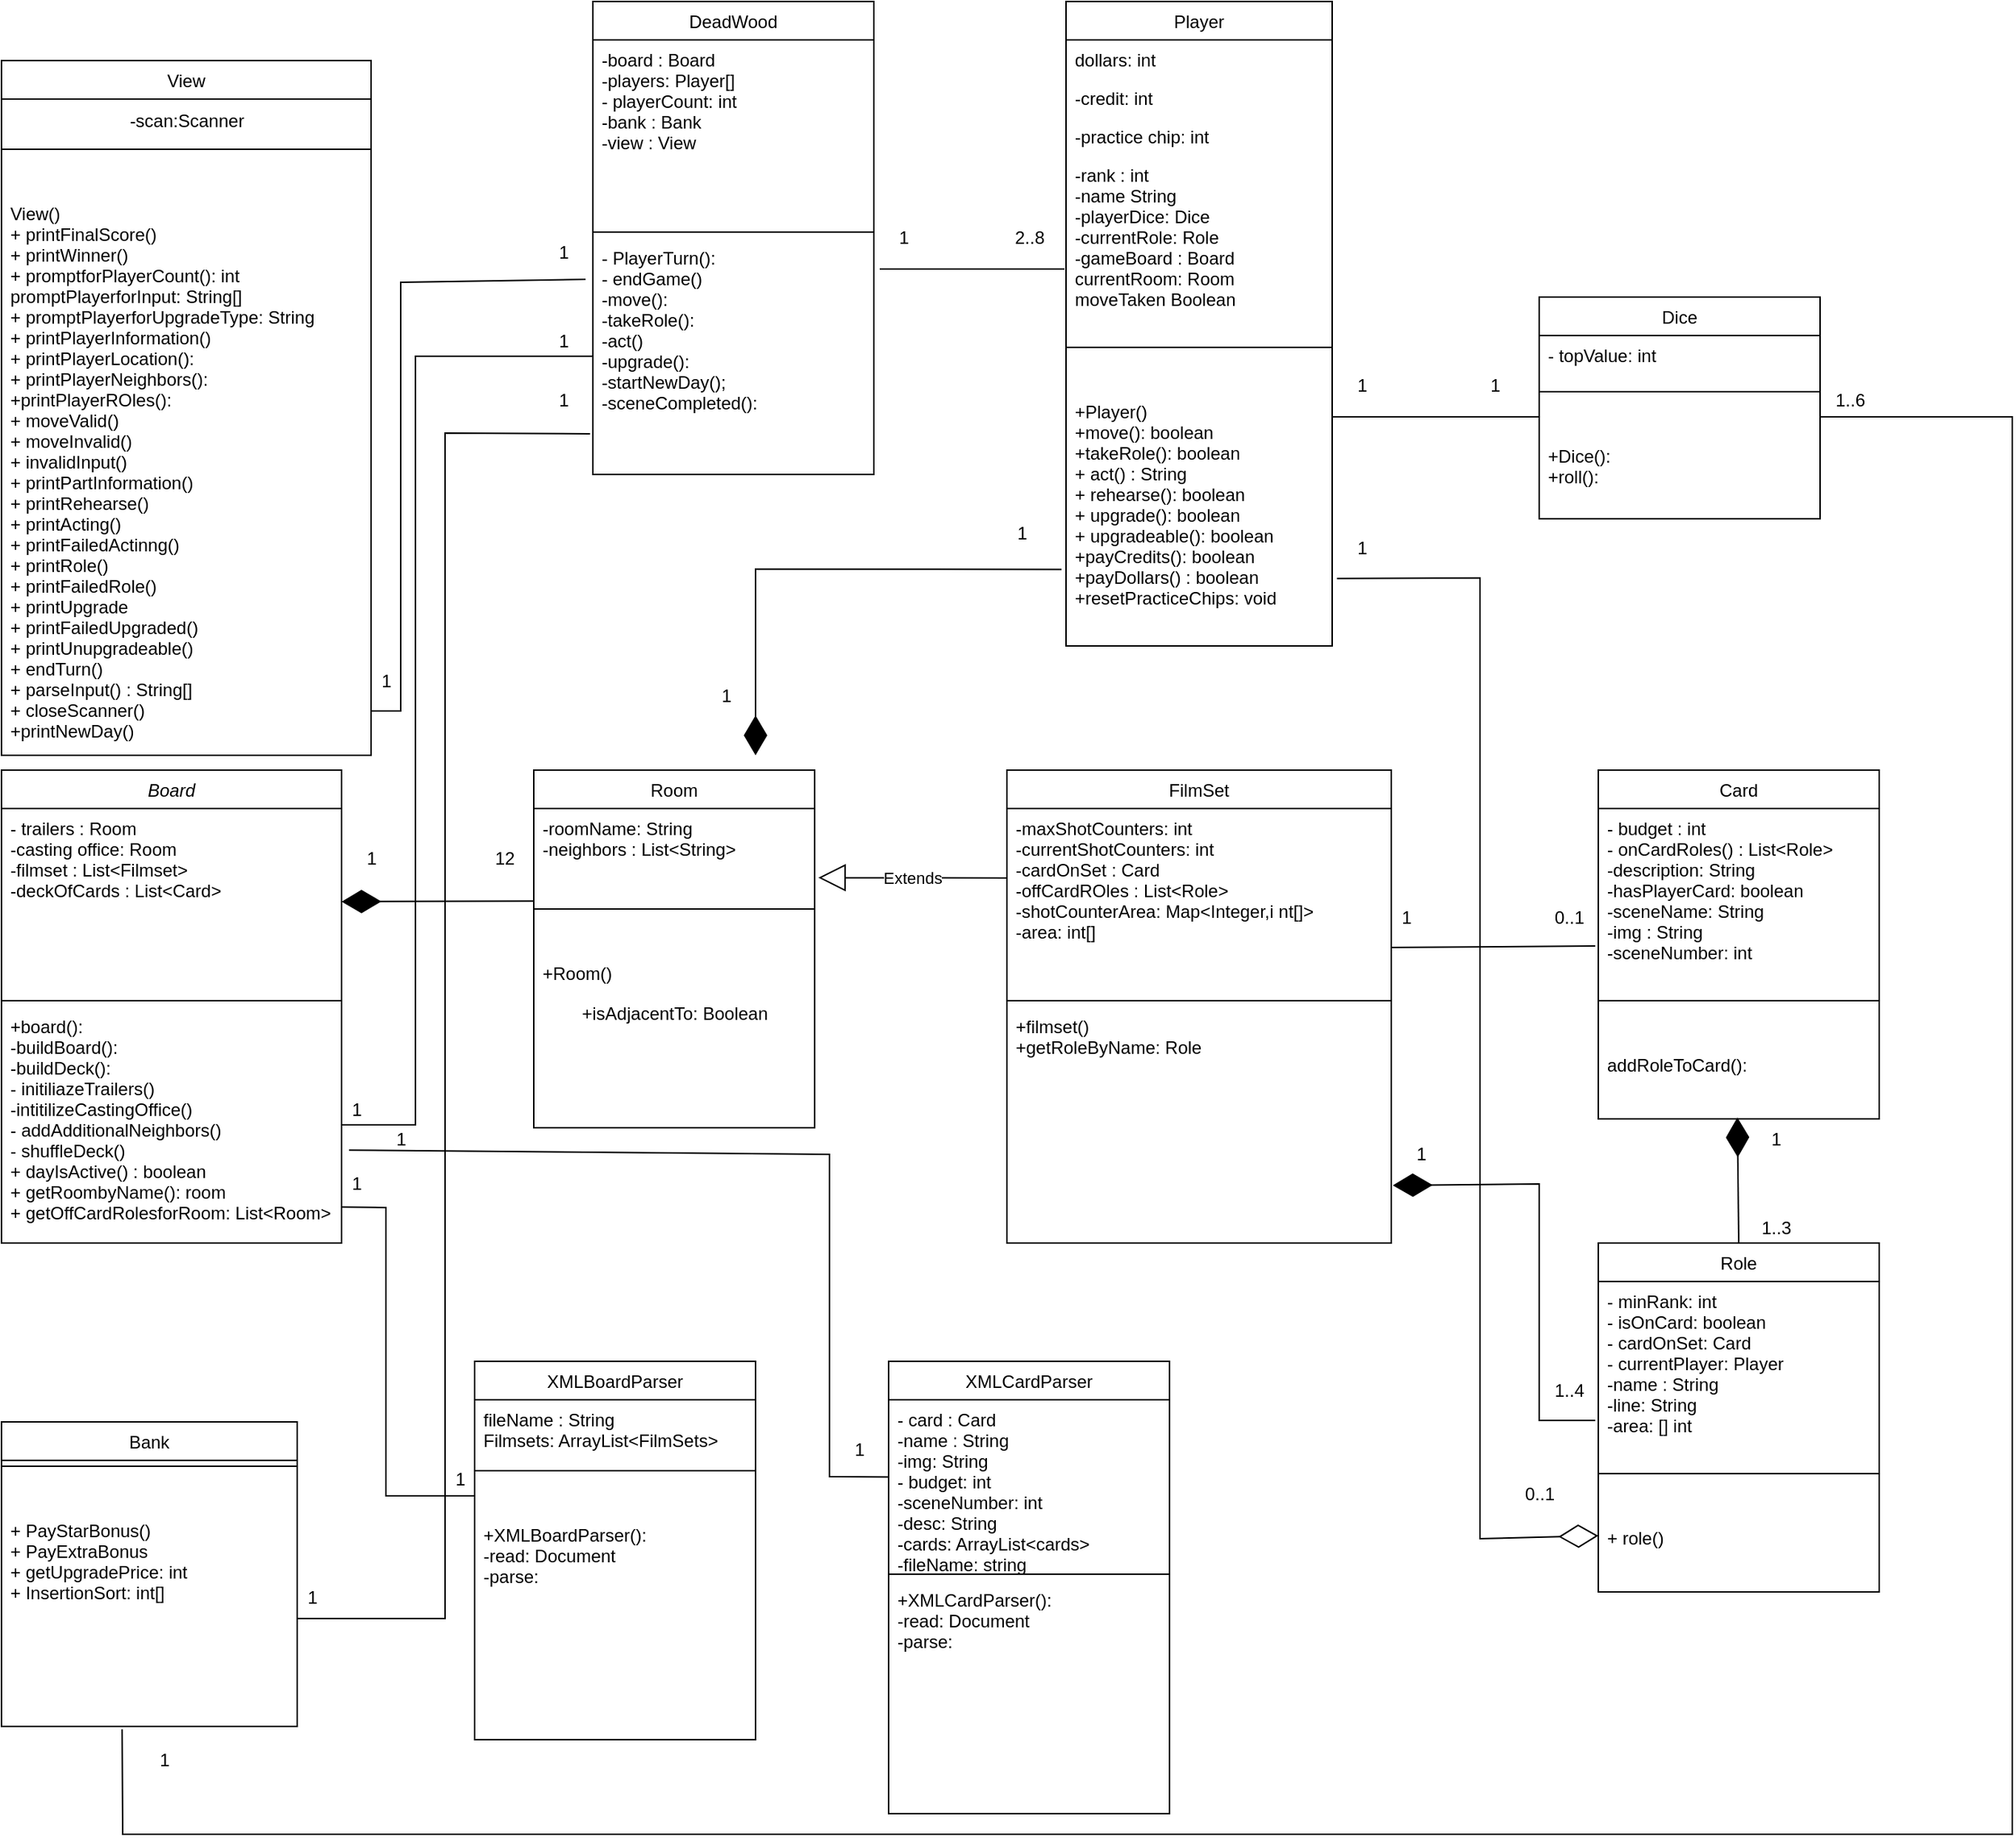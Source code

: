 <mxfile version="20.5.3" type="device"><diagram id="C5RBs43oDa-KdzZeNtuy" name="Page-1"><mxGraphModel dx="2844" dy="2677" grid="1" gridSize="10" guides="1" tooltips="1" connect="1" arrows="1" fold="1" page="1" pageScale="1" pageWidth="827" pageHeight="1169" math="0" shadow="0"><root><mxCell id="WIyWlLk6GJQsqaUBKTNV-0"/><mxCell id="WIyWlLk6GJQsqaUBKTNV-1" parent="WIyWlLk6GJQsqaUBKTNV-0"/><mxCell id="zkfFHV4jXpPFQw0GAbJ--0" value="Player" style="swimlane;fontStyle=0;align=center;verticalAlign=top;childLayout=stackLayout;horizontal=1;startSize=26;horizontalStack=0;resizeParent=1;resizeLast=0;collapsible=1;marginBottom=0;rounded=0;shadow=0;strokeWidth=1;" parent="WIyWlLk6GJQsqaUBKTNV-1" vertex="1"><mxGeometry x="800" y="-480" width="180" height="436" as="geometry"><mxRectangle x="230" y="140" width="160" height="26" as="alternateBounds"/></mxGeometry></mxCell><mxCell id="zkfFHV4jXpPFQw0GAbJ--1" value="dollars: int" style="text;align=left;verticalAlign=top;spacingLeft=4;spacingRight=4;overflow=hidden;rotatable=0;points=[[0,0.5],[1,0.5]];portConstraint=eastwest;" parent="zkfFHV4jXpPFQw0GAbJ--0" vertex="1"><mxGeometry y="26" width="180" height="26" as="geometry"/></mxCell><mxCell id="zkfFHV4jXpPFQw0GAbJ--2" value="-credit: int" style="text;align=left;verticalAlign=top;spacingLeft=4;spacingRight=4;overflow=hidden;rotatable=0;points=[[0,0.5],[1,0.5]];portConstraint=eastwest;rounded=0;shadow=0;html=0;" parent="zkfFHV4jXpPFQw0GAbJ--0" vertex="1"><mxGeometry y="52" width="180" height="26" as="geometry"/></mxCell><mxCell id="zkfFHV4jXpPFQw0GAbJ--3" value="-practice chip: int" style="text;align=left;verticalAlign=top;spacingLeft=4;spacingRight=4;overflow=hidden;rotatable=0;points=[[0,0.5],[1,0.5]];portConstraint=eastwest;rounded=0;shadow=0;html=0;" parent="zkfFHV4jXpPFQw0GAbJ--0" vertex="1"><mxGeometry y="78" width="180" height="26" as="geometry"/></mxCell><mxCell id="nRvAgGf1-LVT46JI8ffk-0" value="-rank : int&#10;-name String&#10;-playerDice: Dice&#10;-currentRole: Role&#10;-gameBoard : Board&#10;currentRoom: Room&#10;moveTaken Boolean" style="text;align=left;verticalAlign=top;spacingLeft=4;spacingRight=4;overflow=hidden;rotatable=0;points=[[0,0.5],[1,0.5]];portConstraint=eastwest;" parent="zkfFHV4jXpPFQw0GAbJ--0" vertex="1"><mxGeometry y="104" width="180" height="126" as="geometry"/></mxCell><mxCell id="zkfFHV4jXpPFQw0GAbJ--4" value="" style="line;html=1;strokeWidth=1;align=left;verticalAlign=middle;spacingTop=-1;spacingLeft=3;spacingRight=3;rotatable=0;labelPosition=right;points=[];portConstraint=eastwest;" parent="zkfFHV4jXpPFQw0GAbJ--0" vertex="1"><mxGeometry y="230" width="180" height="8" as="geometry"/></mxCell><mxCell id="nRvAgGf1-LVT46JI8ffk-1" style="text;align=left;verticalAlign=top;spacingLeft=4;spacingRight=4;overflow=hidden;rotatable=0;points=[[0,0.5],[1,0.5]];portConstraint=eastwest;" parent="zkfFHV4jXpPFQw0GAbJ--0" vertex="1"><mxGeometry y="238" width="180" height="26" as="geometry"/></mxCell><mxCell id="zkfFHV4jXpPFQw0GAbJ--5" value="+Player()&#10;+move(): boolean&#10;+takeRole(): boolean&#10;+ act() : String&#10;+ rehearse(): boolean&#10;+ upgrade(): boolean&#10;+ upgradeable(): boolean&#10;+payCredits(): boolean&#10;+payDollars() : boolean&#10;+resetPracticeChips: void" style="text;align=left;verticalAlign=top;spacingLeft=4;spacingRight=4;overflow=hidden;rotatable=0;points=[[0,0.5],[1,0.5]];portConstraint=eastwest;" parent="zkfFHV4jXpPFQw0GAbJ--0" vertex="1"><mxGeometry y="264" width="180" height="146" as="geometry"/></mxCell><mxCell id="nRvAgGf1-LVT46JI8ffk-3" style="text;align=left;verticalAlign=top;spacingLeft=4;spacingRight=4;overflow=hidden;rotatable=0;points=[[0,0.5],[1,0.5]];portConstraint=eastwest;" parent="zkfFHV4jXpPFQw0GAbJ--0" vertex="1"><mxGeometry y="410" width="180" height="26" as="geometry"/></mxCell><mxCell id="nRvAgGf1-LVT46JI8ffk-5" value="Role" style="swimlane;fontStyle=0;align=center;verticalAlign=top;childLayout=stackLayout;horizontal=1;startSize=26;horizontalStack=0;resizeParent=1;resizeLast=0;collapsible=1;marginBottom=0;rounded=0;shadow=0;strokeWidth=1;" parent="WIyWlLk6GJQsqaUBKTNV-1" vertex="1"><mxGeometry x="1160" y="360" width="190" height="236" as="geometry"><mxRectangle x="230" y="140" width="160" height="26" as="alternateBounds"/></mxGeometry></mxCell><mxCell id="nRvAgGf1-LVT46JI8ffk-9" value="- minRank: int&#10;- isOnCard: boolean&#10;- cardOnSet: Card&#10;- currentPlayer: Player&#10;-name : String&#10;-line: String&#10;-area: [] int" style="text;align=left;verticalAlign=top;spacingLeft=4;spacingRight=4;overflow=hidden;rotatable=0;points=[[0,0.5],[1,0.5]];portConstraint=eastwest;" parent="nRvAgGf1-LVT46JI8ffk-5" vertex="1"><mxGeometry y="26" width="190" height="126" as="geometry"/></mxCell><mxCell id="nRvAgGf1-LVT46JI8ffk-10" value="" style="line;html=1;strokeWidth=1;align=left;verticalAlign=middle;spacingTop=-1;spacingLeft=3;spacingRight=3;rotatable=0;labelPosition=right;points=[];portConstraint=eastwest;" parent="nRvAgGf1-LVT46JI8ffk-5" vertex="1"><mxGeometry y="152" width="190" height="8" as="geometry"/></mxCell><mxCell id="nRvAgGf1-LVT46JI8ffk-11" style="text;align=left;verticalAlign=top;spacingLeft=4;spacingRight=4;overflow=hidden;rotatable=0;points=[[0,0.5],[1,0.5]];portConstraint=eastwest;" parent="nRvAgGf1-LVT46JI8ffk-5" vertex="1"><mxGeometry y="160" width="190" height="26" as="geometry"/></mxCell><mxCell id="nRvAgGf1-LVT46JI8ffk-12" value="+ role()&#10;" style="text;align=left;verticalAlign=top;spacingLeft=4;spacingRight=4;overflow=hidden;rotatable=0;points=[[0,0.5],[1,0.5]];portConstraint=eastwest;" parent="nRvAgGf1-LVT46JI8ffk-5" vertex="1"><mxGeometry y="186" width="190" height="24" as="geometry"/></mxCell><mxCell id="nRvAgGf1-LVT46JI8ffk-13" style="text;align=left;verticalAlign=top;spacingLeft=4;spacingRight=4;overflow=hidden;rotatable=0;points=[[0,0.5],[1,0.5]];portConstraint=eastwest;" parent="nRvAgGf1-LVT46JI8ffk-5" vertex="1"><mxGeometry y="210" width="190" height="26" as="geometry"/></mxCell><mxCell id="nRvAgGf1-LVT46JI8ffk-15" value="Bank" style="swimlane;fontStyle=0;align=center;verticalAlign=top;childLayout=stackLayout;horizontal=1;startSize=26;horizontalStack=0;resizeParent=1;resizeLast=0;collapsible=1;marginBottom=0;rounded=0;shadow=0;strokeWidth=1;" parent="WIyWlLk6GJQsqaUBKTNV-1" vertex="1"><mxGeometry x="80" y="481" width="200" height="206" as="geometry"><mxRectangle x="230" y="140" width="160" height="26" as="alternateBounds"/></mxGeometry></mxCell><mxCell id="nRvAgGf1-LVT46JI8ffk-20" value="" style="line;html=1;strokeWidth=1;align=left;verticalAlign=middle;spacingTop=-1;spacingLeft=3;spacingRight=3;rotatable=0;labelPosition=right;points=[];portConstraint=eastwest;" parent="nRvAgGf1-LVT46JI8ffk-15" vertex="1"><mxGeometry y="26" width="200" height="8" as="geometry"/></mxCell><mxCell id="nRvAgGf1-LVT46JI8ffk-21" style="text;align=left;verticalAlign=top;spacingLeft=4;spacingRight=4;overflow=hidden;rotatable=0;points=[[0,0.5],[1,0.5]];portConstraint=eastwest;" parent="nRvAgGf1-LVT46JI8ffk-15" vertex="1"><mxGeometry y="34" width="200" height="26" as="geometry"/></mxCell><mxCell id="nRvAgGf1-LVT46JI8ffk-22" value="+ PayStarBonus()&#10;+ PayExtraBonus&#10;+ getUpgradePrice: int&#10;+ InsertionSort: int[]" style="text;align=left;verticalAlign=top;spacingLeft=4;spacingRight=4;overflow=hidden;rotatable=0;points=[[0,0.5],[1,0.5]];portConstraint=eastwest;" parent="nRvAgGf1-LVT46JI8ffk-15" vertex="1"><mxGeometry y="60" width="200" height="146" as="geometry"/></mxCell><mxCell id="nRvAgGf1-LVT46JI8ffk-33" value="Board" style="swimlane;fontStyle=2;align=center;verticalAlign=top;childLayout=stackLayout;horizontal=1;startSize=26;horizontalStack=0;resizeParent=1;resizeLast=0;collapsible=1;marginBottom=0;rounded=0;shadow=0;strokeWidth=1;" parent="WIyWlLk6GJQsqaUBKTNV-1" vertex="1"><mxGeometry x="80" y="40" width="230" height="320" as="geometry"><mxRectangle x="230" y="140" width="160" height="26" as="alternateBounds"/></mxGeometry></mxCell><mxCell id="nRvAgGf1-LVT46JI8ffk-34" value="- trailers : Room&#10;-casting office: Room&#10;-filmset : List&lt;Filmset&gt;&#10;-deckOfCards : List&lt;Card&gt;" style="text;align=left;verticalAlign=top;spacingLeft=4;spacingRight=4;overflow=hidden;rotatable=0;points=[[0,0.5],[1,0.5]];portConstraint=eastwest;" parent="nRvAgGf1-LVT46JI8ffk-33" vertex="1"><mxGeometry y="26" width="230" height="126" as="geometry"/></mxCell><mxCell id="nRvAgGf1-LVT46JI8ffk-35" value="" style="line;html=1;strokeWidth=1;align=left;verticalAlign=middle;spacingTop=-1;spacingLeft=3;spacingRight=3;rotatable=0;labelPosition=right;points=[];portConstraint=eastwest;" parent="nRvAgGf1-LVT46JI8ffk-33" vertex="1"><mxGeometry y="152" width="230" height="8" as="geometry"/></mxCell><mxCell id="nRvAgGf1-LVT46JI8ffk-36" value="+board():&#10;-buildBoard():&#10;-buildDeck():&#10;- initiliazeTrailers()&#10;-intitilizeCastingOffice()&#10;- addAdditionalNeighbors()&#10;- shuffleDeck()&#10;+ dayIsActive() : boolean&#10;+ getRoombyName(): room&#10;+ getOffCardRolesforRoom: List&lt;Room&gt;" style="text;align=left;verticalAlign=top;spacingLeft=4;spacingRight=4;overflow=hidden;rotatable=0;points=[[0,0.5],[1,0.5]];portConstraint=eastwest;" parent="nRvAgGf1-LVT46JI8ffk-33" vertex="1"><mxGeometry y="160" width="230" height="160" as="geometry"/></mxCell><mxCell id="nRvAgGf1-LVT46JI8ffk-39" value="Card" style="swimlane;fontStyle=0;align=center;verticalAlign=top;childLayout=stackLayout;horizontal=1;startSize=26;horizontalStack=0;resizeParent=1;resizeLast=0;collapsible=1;marginBottom=0;rounded=0;shadow=0;strokeWidth=1;" parent="WIyWlLk6GJQsqaUBKTNV-1" vertex="1"><mxGeometry x="1160" y="40" width="190" height="236" as="geometry"><mxRectangle x="230" y="140" width="160" height="26" as="alternateBounds"/></mxGeometry></mxCell><mxCell id="nRvAgGf1-LVT46JI8ffk-40" value="- budget : int&#10;- onCardRoles() : List&lt;Role&gt;&#10;-description: String&#10;-hasPlayerCard: boolean&#10;-sceneName: String&#10;-img : String&#10;-sceneNumber: int" style="text;align=left;verticalAlign=top;spacingLeft=4;spacingRight=4;overflow=hidden;rotatable=0;points=[[0,0.5],[1,0.5]];portConstraint=eastwest;" parent="nRvAgGf1-LVT46JI8ffk-39" vertex="1"><mxGeometry y="26" width="190" height="126" as="geometry"/></mxCell><mxCell id="nRvAgGf1-LVT46JI8ffk-41" value="" style="line;html=1;strokeWidth=1;align=left;verticalAlign=middle;spacingTop=-1;spacingLeft=3;spacingRight=3;rotatable=0;labelPosition=right;points=[];portConstraint=eastwest;" parent="nRvAgGf1-LVT46JI8ffk-39" vertex="1"><mxGeometry y="152" width="190" height="8" as="geometry"/></mxCell><mxCell id="nRvAgGf1-LVT46JI8ffk-42" style="text;align=left;verticalAlign=top;spacingLeft=4;spacingRight=4;overflow=hidden;rotatable=0;points=[[0,0.5],[1,0.5]];portConstraint=eastwest;" parent="nRvAgGf1-LVT46JI8ffk-39" vertex="1"><mxGeometry y="160" width="190" height="26" as="geometry"/></mxCell><mxCell id="nRvAgGf1-LVT46JI8ffk-43" value="addRoleToCard(): " style="text;align=left;verticalAlign=top;spacingLeft=4;spacingRight=4;overflow=hidden;rotatable=0;points=[[0,0.5],[1,0.5]];portConstraint=eastwest;" parent="nRvAgGf1-LVT46JI8ffk-39" vertex="1"><mxGeometry y="186" width="190" height="24" as="geometry"/></mxCell><mxCell id="nRvAgGf1-LVT46JI8ffk-44" style="text;align=left;verticalAlign=top;spacingLeft=4;spacingRight=4;overflow=hidden;rotatable=0;points=[[0,0.5],[1,0.5]];portConstraint=eastwest;" parent="nRvAgGf1-LVT46JI8ffk-39" vertex="1"><mxGeometry y="210" width="190" height="26" as="geometry"/></mxCell><mxCell id="nRvAgGf1-LVT46JI8ffk-45" value="DeadWood" style="swimlane;fontStyle=0;align=center;verticalAlign=top;childLayout=stackLayout;horizontal=1;startSize=26;horizontalStack=0;resizeParent=1;resizeLast=0;collapsible=1;marginBottom=0;rounded=0;shadow=0;strokeWidth=1;" parent="WIyWlLk6GJQsqaUBKTNV-1" vertex="1"><mxGeometry x="480" y="-480" width="190" height="320" as="geometry"><mxRectangle x="230" y="140" width="160" height="26" as="alternateBounds"/></mxGeometry></mxCell><mxCell id="nRvAgGf1-LVT46JI8ffk-46" value="-board : Board&#10;-players: Player[]&#10;- playerCount: int&#10;-bank : Bank&#10;-view : View" style="text;align=left;verticalAlign=top;spacingLeft=4;spacingRight=4;overflow=hidden;rotatable=0;points=[[0,0.5],[1,0.5]];portConstraint=eastwest;" parent="nRvAgGf1-LVT46JI8ffk-45" vertex="1"><mxGeometry y="26" width="190" height="126" as="geometry"/></mxCell><mxCell id="nRvAgGf1-LVT46JI8ffk-47" value="" style="line;html=1;strokeWidth=1;align=left;verticalAlign=middle;spacingTop=-1;spacingLeft=3;spacingRight=3;rotatable=0;labelPosition=right;points=[];portConstraint=eastwest;" parent="nRvAgGf1-LVT46JI8ffk-45" vertex="1"><mxGeometry y="152" width="190" height="8" as="geometry"/></mxCell><mxCell id="nRvAgGf1-LVT46JI8ffk-48" value="- PlayerTurn():&#10;- endGame()&#10;-move():&#10;-takeRole():&#10;-act()&#10;-upgrade():&#10;-startNewDay();&#10;-sceneCompleted():" style="text;align=left;verticalAlign=top;spacingLeft=4;spacingRight=4;overflow=hidden;rotatable=0;points=[[0,0.5],[1,0.5]];portConstraint=eastwest;" parent="nRvAgGf1-LVT46JI8ffk-45" vertex="1"><mxGeometry y="160" width="190" height="160" as="geometry"/></mxCell><mxCell id="nRvAgGf1-LVT46JI8ffk-49" value="Dice" style="swimlane;fontStyle=0;align=center;verticalAlign=top;childLayout=stackLayout;horizontal=1;startSize=26;horizontalStack=0;resizeParent=1;resizeLast=0;collapsible=1;marginBottom=0;rounded=0;shadow=0;strokeWidth=1;" parent="WIyWlLk6GJQsqaUBKTNV-1" vertex="1"><mxGeometry x="1120" y="-280" width="190" height="150" as="geometry"><mxRectangle x="230" y="140" width="160" height="26" as="alternateBounds"/></mxGeometry></mxCell><mxCell id="nRvAgGf1-LVT46JI8ffk-50" value="- topValue: int" style="text;align=left;verticalAlign=top;spacingLeft=4;spacingRight=4;overflow=hidden;rotatable=0;points=[[0,0.5],[1,0.5]];portConstraint=eastwest;" parent="nRvAgGf1-LVT46JI8ffk-49" vertex="1"><mxGeometry y="26" width="190" height="34" as="geometry"/></mxCell><mxCell id="nRvAgGf1-LVT46JI8ffk-51" value="" style="line;html=1;strokeWidth=1;align=left;verticalAlign=middle;spacingTop=-1;spacingLeft=3;spacingRight=3;rotatable=0;labelPosition=right;points=[];portConstraint=eastwest;" parent="nRvAgGf1-LVT46JI8ffk-49" vertex="1"><mxGeometry y="60" width="190" height="8" as="geometry"/></mxCell><mxCell id="nRvAgGf1-LVT46JI8ffk-52" style="text;align=left;verticalAlign=top;spacingLeft=4;spacingRight=4;overflow=hidden;rotatable=0;points=[[0,0.5],[1,0.5]];portConstraint=eastwest;" parent="nRvAgGf1-LVT46JI8ffk-49" vertex="1"><mxGeometry y="68" width="190" height="26" as="geometry"/></mxCell><mxCell id="nRvAgGf1-LVT46JI8ffk-53" value="+Dice():&#10;+roll():" style="text;align=left;verticalAlign=top;spacingLeft=4;spacingRight=4;overflow=hidden;rotatable=0;points=[[0,0.5],[1,0.5]];portConstraint=eastwest;" parent="nRvAgGf1-LVT46JI8ffk-49" vertex="1"><mxGeometry y="94" width="190" height="46" as="geometry"/></mxCell><mxCell id="nRvAgGf1-LVT46JI8ffk-55" value="FilmSet" style="swimlane;fontStyle=0;align=center;verticalAlign=top;childLayout=stackLayout;horizontal=1;startSize=26;horizontalStack=0;resizeParent=1;resizeLast=0;collapsible=1;marginBottom=0;rounded=0;shadow=0;strokeWidth=1;" parent="WIyWlLk6GJQsqaUBKTNV-1" vertex="1"><mxGeometry x="760" y="40" width="260" height="320" as="geometry"><mxRectangle x="230" y="140" width="160" height="26" as="alternateBounds"/></mxGeometry></mxCell><mxCell id="nRvAgGf1-LVT46JI8ffk-56" value="-maxShotCounters: int&#10;-currentShotCounters: int&#10;-cardOnSet : Card&#10;-offCardROles : List&lt;Role&gt;&#10;-shotCounterArea: Map&lt;Integer,i nt[]&gt;&#10;-area: int[]" style="text;align=left;verticalAlign=top;spacingLeft=4;spacingRight=4;overflow=hidden;rotatable=0;points=[[0,0.5],[1,0.5]];portConstraint=eastwest;" parent="nRvAgGf1-LVT46JI8ffk-55" vertex="1"><mxGeometry y="26" width="260" height="126" as="geometry"/></mxCell><mxCell id="nRvAgGf1-LVT46JI8ffk-57" value="" style="line;html=1;strokeWidth=1;align=left;verticalAlign=middle;spacingTop=-1;spacingLeft=3;spacingRight=3;rotatable=0;labelPosition=right;points=[];portConstraint=eastwest;" parent="nRvAgGf1-LVT46JI8ffk-55" vertex="1"><mxGeometry y="152" width="260" height="8" as="geometry"/></mxCell><mxCell id="nRvAgGf1-LVT46JI8ffk-58" value="+filmset()&#10;+getRoleByName: Role" style="text;align=left;verticalAlign=top;spacingLeft=4;spacingRight=4;overflow=hidden;rotatable=0;points=[[0,0.5],[1,0.5]];portConstraint=eastwest;" parent="nRvAgGf1-LVT46JI8ffk-55" vertex="1"><mxGeometry y="160" width="260" height="160" as="geometry"/></mxCell><mxCell id="nRvAgGf1-LVT46JI8ffk-59" value="Room" style="swimlane;fontStyle=0;align=center;verticalAlign=top;childLayout=stackLayout;horizontal=1;startSize=26;horizontalStack=0;resizeParent=1;resizeLast=0;collapsible=1;marginBottom=0;rounded=0;shadow=0;strokeWidth=1;" parent="WIyWlLk6GJQsqaUBKTNV-1" vertex="1"><mxGeometry x="440" y="40" width="190" height="242" as="geometry"><mxRectangle x="230" y="140" width="160" height="26" as="alternateBounds"/></mxGeometry></mxCell><mxCell id="nRvAgGf1-LVT46JI8ffk-60" value="-roomName: String&#10;-neighbors : List&lt;String&gt;" style="text;align=left;verticalAlign=top;spacingLeft=4;spacingRight=4;overflow=hidden;rotatable=0;points=[[0,0.5],[1,0.5]];portConstraint=eastwest;" parent="nRvAgGf1-LVT46JI8ffk-59" vertex="1"><mxGeometry y="26" width="190" height="64" as="geometry"/></mxCell><mxCell id="nRvAgGf1-LVT46JI8ffk-61" value="" style="line;html=1;strokeWidth=1;align=left;verticalAlign=middle;spacingTop=-1;spacingLeft=3;spacingRight=3;rotatable=0;labelPosition=right;points=[];portConstraint=eastwest;" parent="nRvAgGf1-LVT46JI8ffk-59" vertex="1"><mxGeometry y="90" width="190" height="8" as="geometry"/></mxCell><mxCell id="nRvAgGf1-LVT46JI8ffk-62" style="text;align=left;verticalAlign=top;spacingLeft=4;spacingRight=4;overflow=hidden;rotatable=0;points=[[0,0.5],[1,0.5]];portConstraint=eastwest;" parent="nRvAgGf1-LVT46JI8ffk-59" vertex="1"><mxGeometry y="98" width="190" height="26" as="geometry"/></mxCell><mxCell id="nRvAgGf1-LVT46JI8ffk-64" value="+Room()" style="text;align=left;verticalAlign=top;spacingLeft=4;spacingRight=4;overflow=hidden;rotatable=0;points=[[0,0.5],[1,0.5]];portConstraint=eastwest;" parent="nRvAgGf1-LVT46JI8ffk-59" vertex="1"><mxGeometry y="124" width="190" height="26" as="geometry"/></mxCell><mxCell id="nRvAgGf1-LVT46JI8ffk-65" value="+isAdjacentTo: Boolean" style="text;html=1;align=center;verticalAlign=middle;resizable=0;points=[];autosize=1;strokeColor=none;fillColor=none;" parent="nRvAgGf1-LVT46JI8ffk-59" vertex="1"><mxGeometry y="150" width="190" height="30" as="geometry"/></mxCell><mxCell id="nRvAgGf1-LVT46JI8ffk-66" value="View" style="swimlane;fontStyle=0;align=center;verticalAlign=top;childLayout=stackLayout;horizontal=1;startSize=26;horizontalStack=0;resizeParent=1;resizeLast=0;collapsible=1;marginBottom=0;rounded=0;shadow=0;strokeWidth=1;" parent="WIyWlLk6GJQsqaUBKTNV-1" vertex="1"><mxGeometry x="80" y="-440" width="250" height="470" as="geometry"><mxRectangle x="230" y="140" width="160" height="26" as="alternateBounds"/></mxGeometry></mxCell><mxCell id="76cIcZbLEFQKqY37rilU-48" value="-scan:Scanner" style="text;html=1;align=center;verticalAlign=middle;resizable=0;points=[];autosize=1;strokeColor=none;fillColor=none;" vertex="1" parent="nRvAgGf1-LVT46JI8ffk-66"><mxGeometry y="26" width="250" height="30" as="geometry"/></mxCell><mxCell id="nRvAgGf1-LVT46JI8ffk-67" value="" style="line;html=1;strokeWidth=1;align=left;verticalAlign=middle;spacingTop=-1;spacingLeft=3;spacingRight=3;rotatable=0;labelPosition=right;points=[];portConstraint=eastwest;" parent="nRvAgGf1-LVT46JI8ffk-66" vertex="1"><mxGeometry y="56" width="250" height="8" as="geometry"/></mxCell><mxCell id="nRvAgGf1-LVT46JI8ffk-68" style="text;align=left;verticalAlign=top;spacingLeft=4;spacingRight=4;overflow=hidden;rotatable=0;points=[[0,0.5],[1,0.5]];portConstraint=eastwest;" parent="nRvAgGf1-LVT46JI8ffk-66" vertex="1"><mxGeometry y="64" width="250" height="26" as="geometry"/></mxCell><mxCell id="nRvAgGf1-LVT46JI8ffk-69" value="View()&#10;+ printFinalScore()&#10;+ printWinner()&#10;+ promptforPlayerCount(): int&#10;promptPlayerforInput: String[]&#10;+ promptPlayerforUpgradeType: String&#10;+ printPlayerInformation()&#10;+ printPlayerLocation():&#10;+ printPlayerNeighbors():&#10;+printPlayerROles():&#10;+ moveValid()&#10;+ moveInvalid()&#10;+ invalidInput()&#10;+ printPartInformation()&#10;+ printRehearse()&#10;+ printActing()&#10;+ printFailedActinng()&#10;+ printRole()&#10;+ printFailedRole()&#10;+ printUpgrade&#10;+ printFailedUpgraded()&#10;+ printUnupgradeable()&#10;+ endTurn()&#10;+ parseInput() : String[]&#10;+ closeScanner()&#10;+printNewDay()" style="text;align=left;verticalAlign=top;spacingLeft=4;spacingRight=4;overflow=hidden;rotatable=0;points=[[0,0.5],[1,0.5]];portConstraint=eastwest;" parent="nRvAgGf1-LVT46JI8ffk-66" vertex="1"><mxGeometry y="90" width="250" height="380" as="geometry"/></mxCell><mxCell id="nRvAgGf1-LVT46JI8ffk-70" value="XMLBoardParser" style="swimlane;fontStyle=0;align=center;verticalAlign=top;childLayout=stackLayout;horizontal=1;startSize=26;horizontalStack=0;resizeParent=1;resizeLast=0;collapsible=1;marginBottom=0;rounded=0;shadow=0;strokeWidth=1;" parent="WIyWlLk6GJQsqaUBKTNV-1" vertex="1"><mxGeometry x="400" y="440" width="190" height="256" as="geometry"><mxRectangle x="230" y="140" width="160" height="26" as="alternateBounds"/></mxGeometry></mxCell><mxCell id="nRvAgGf1-LVT46JI8ffk-71" value="fileName : String&#10;Filmsets: ArrayList&lt;FilmSets&gt;" style="text;align=left;verticalAlign=top;spacingLeft=4;spacingRight=4;overflow=hidden;rotatable=0;points=[[0,0.5],[1,0.5]];portConstraint=eastwest;" parent="nRvAgGf1-LVT46JI8ffk-70" vertex="1"><mxGeometry y="26" width="190" height="44" as="geometry"/></mxCell><mxCell id="nRvAgGf1-LVT46JI8ffk-72" value="" style="line;html=1;strokeWidth=1;align=left;verticalAlign=middle;spacingTop=-1;spacingLeft=3;spacingRight=3;rotatable=0;labelPosition=right;points=[];portConstraint=eastwest;" parent="nRvAgGf1-LVT46JI8ffk-70" vertex="1"><mxGeometry y="70" width="190" height="8" as="geometry"/></mxCell><mxCell id="nRvAgGf1-LVT46JI8ffk-73" style="text;align=left;verticalAlign=top;spacingLeft=4;spacingRight=4;overflow=hidden;rotatable=0;points=[[0,0.5],[1,0.5]];portConstraint=eastwest;" parent="nRvAgGf1-LVT46JI8ffk-70" vertex="1"><mxGeometry y="78" width="190" height="26" as="geometry"/></mxCell><mxCell id="nRvAgGf1-LVT46JI8ffk-74" value="+XMLBoardParser():&#10;-read: Document&#10;-parse:&#10;" style="text;align=left;verticalAlign=top;spacingLeft=4;spacingRight=4;overflow=hidden;rotatable=0;points=[[0,0.5],[1,0.5]];portConstraint=eastwest;" parent="nRvAgGf1-LVT46JI8ffk-70" vertex="1"><mxGeometry y="104" width="190" height="126" as="geometry"/></mxCell><mxCell id="nRvAgGf1-LVT46JI8ffk-75" style="text;align=left;verticalAlign=top;spacingLeft=4;spacingRight=4;overflow=hidden;rotatable=0;points=[[0,0.5],[1,0.5]];portConstraint=eastwest;" parent="nRvAgGf1-LVT46JI8ffk-70" vertex="1"><mxGeometry y="230" width="190" height="26" as="geometry"/></mxCell><mxCell id="nRvAgGf1-LVT46JI8ffk-76" value="XMLCardParser" style="swimlane;fontStyle=0;align=center;verticalAlign=top;childLayout=stackLayout;horizontal=1;startSize=26;horizontalStack=0;resizeParent=1;resizeLast=0;collapsible=1;marginBottom=0;rounded=0;shadow=0;strokeWidth=1;" parent="WIyWlLk6GJQsqaUBKTNV-1" vertex="1"><mxGeometry x="680" y="440" width="190" height="306" as="geometry"><mxRectangle x="230" y="140" width="160" height="26" as="alternateBounds"/></mxGeometry></mxCell><mxCell id="nRvAgGf1-LVT46JI8ffk-77" value="- card : Card&#10;-name : String&#10;-img: String&#10;- budget: int&#10;-sceneNumber: int&#10;-desc: String&#10;-cards: ArrayList&lt;cards&gt;&#10;-fileName: string" style="text;align=left;verticalAlign=top;spacingLeft=4;spacingRight=4;overflow=hidden;rotatable=0;points=[[0,0.5],[1,0.5]];portConstraint=eastwest;" parent="nRvAgGf1-LVT46JI8ffk-76" vertex="1"><mxGeometry y="26" width="190" height="114" as="geometry"/></mxCell><mxCell id="nRvAgGf1-LVT46JI8ffk-78" value="" style="line;html=1;strokeWidth=1;align=left;verticalAlign=middle;spacingTop=-1;spacingLeft=3;spacingRight=3;rotatable=0;labelPosition=right;points=[];portConstraint=eastwest;" parent="nRvAgGf1-LVT46JI8ffk-76" vertex="1"><mxGeometry y="140" width="190" height="8" as="geometry"/></mxCell><mxCell id="nRvAgGf1-LVT46JI8ffk-80" value="+XMLCardParser():&#10;-read: Document&#10;-parse:&#10;" style="text;align=left;verticalAlign=top;spacingLeft=4;spacingRight=4;overflow=hidden;rotatable=0;points=[[0,0.5],[1,0.5]];portConstraint=eastwest;" parent="nRvAgGf1-LVT46JI8ffk-76" vertex="1"><mxGeometry y="148" width="190" height="126" as="geometry"/></mxCell><mxCell id="nRvAgGf1-LVT46JI8ffk-81" style="text;align=left;verticalAlign=top;spacingLeft=4;spacingRight=4;overflow=hidden;rotatable=0;points=[[0,0.5],[1,0.5]];portConstraint=eastwest;" parent="nRvAgGf1-LVT46JI8ffk-76" vertex="1"><mxGeometry y="274" width="190" height="26" as="geometry"/></mxCell><mxCell id="76cIcZbLEFQKqY37rilU-1" value="" style="endArrow=diamondThin;endFill=1;endSize=24;html=1;rounded=0;entryX=1;entryY=0.5;entryDx=0;entryDy=0;exitX=-0.001;exitY=0.978;exitDx=0;exitDy=0;exitPerimeter=0;" edge="1" parent="WIyWlLk6GJQsqaUBKTNV-1" source="nRvAgGf1-LVT46JI8ffk-60" target="nRvAgGf1-LVT46JI8ffk-34"><mxGeometry width="160" relative="1" as="geometry"><mxPoint x="390" y="290" as="sourcePoint"/><mxPoint x="550" y="290" as="targetPoint"/></mxGeometry></mxCell><mxCell id="76cIcZbLEFQKqY37rilU-2" value="1" style="text;html=1;align=center;verticalAlign=middle;resizable=0;points=[];autosize=1;strokeColor=none;fillColor=none;" vertex="1" parent="WIyWlLk6GJQsqaUBKTNV-1"><mxGeometry x="315" y="85" width="30" height="30" as="geometry"/></mxCell><mxCell id="76cIcZbLEFQKqY37rilU-3" value="12" style="text;html=1;align=center;verticalAlign=middle;resizable=0;points=[];autosize=1;strokeColor=none;fillColor=none;" vertex="1" parent="WIyWlLk6GJQsqaUBKTNV-1"><mxGeometry x="400" y="85" width="40" height="30" as="geometry"/></mxCell><mxCell id="76cIcZbLEFQKqY37rilU-4" value="Extends" style="endArrow=block;endSize=16;endFill=0;html=1;rounded=0;entryX=1.013;entryY=0.731;entryDx=0;entryDy=0;entryPerimeter=0;" edge="1" parent="WIyWlLk6GJQsqaUBKTNV-1" target="nRvAgGf1-LVT46JI8ffk-60"><mxGeometry width="160" relative="1" as="geometry"><mxPoint x="760" y="113" as="sourcePoint"/><mxPoint x="860" y="170" as="targetPoint"/></mxGeometry></mxCell><mxCell id="76cIcZbLEFQKqY37rilU-5" value="" style="endArrow=none;html=1;rounded=0;exitX=1;exitY=0.5;exitDx=0;exitDy=0;entryX=-0.01;entryY=0.828;entryDx=0;entryDy=0;entryPerimeter=0;" edge="1" parent="WIyWlLk6GJQsqaUBKTNV-1" source="nRvAgGf1-LVT46JI8ffk-22" target="nRvAgGf1-LVT46JI8ffk-48"><mxGeometry width="50" height="50" relative="1" as="geometry"><mxPoint x="370" y="390" as="sourcePoint"/><mxPoint x="460" y="-370" as="targetPoint"/><Array as="points"><mxPoint x="380" y="614"/><mxPoint x="380" y="-188"/></Array></mxGeometry></mxCell><mxCell id="76cIcZbLEFQKqY37rilU-6" value="" style="endArrow=none;html=1;rounded=0;exitX=1;exitY=0.5;exitDx=0;exitDy=0;entryX=0;entryY=0.5;entryDx=0;entryDy=0;" edge="1" parent="WIyWlLk6GJQsqaUBKTNV-1" source="nRvAgGf1-LVT46JI8ffk-36" target="nRvAgGf1-LVT46JI8ffk-48"><mxGeometry width="50" height="50" relative="1" as="geometry"><mxPoint x="450" y="360" as="sourcePoint"/><mxPoint x="400" y="-310" as="targetPoint"/><Array as="points"><mxPoint x="360" y="280"/><mxPoint x="360" y="-240"/></Array></mxGeometry></mxCell><mxCell id="76cIcZbLEFQKqY37rilU-7" value="" style="endArrow=none;html=1;rounded=0;entryX=-0.026;entryY=0.175;entryDx=0;entryDy=0;entryPerimeter=0;" edge="1" parent="WIyWlLk6GJQsqaUBKTNV-1" target="nRvAgGf1-LVT46JI8ffk-48"><mxGeometry width="50" height="50" relative="1" as="geometry"><mxPoint x="330" as="sourcePoint"/><mxPoint x="470" y="-290" as="targetPoint"/><Array as="points"><mxPoint x="350"/><mxPoint x="350" y="-290"/></Array></mxGeometry></mxCell><mxCell id="76cIcZbLEFQKqY37rilU-8" value="1" style="text;html=1;align=center;verticalAlign=middle;resizable=0;points=[];autosize=1;strokeColor=none;fillColor=none;" vertex="1" parent="WIyWlLk6GJQsqaUBKTNV-1"><mxGeometry x="275" y="585" width="30" height="30" as="geometry"/></mxCell><mxCell id="76cIcZbLEFQKqY37rilU-10" value="1" style="text;html=1;align=center;verticalAlign=middle;resizable=0;points=[];autosize=1;strokeColor=none;fillColor=none;" vertex="1" parent="WIyWlLk6GJQsqaUBKTNV-1"><mxGeometry x="305" y="255" width="30" height="30" as="geometry"/></mxCell><mxCell id="76cIcZbLEFQKqY37rilU-11" value="1" style="text;html=1;align=center;verticalAlign=middle;resizable=0;points=[];autosize=1;strokeColor=none;fillColor=none;" vertex="1" parent="WIyWlLk6GJQsqaUBKTNV-1"><mxGeometry x="325" y="-35" width="30" height="30" as="geometry"/></mxCell><mxCell id="76cIcZbLEFQKqY37rilU-14" value="1" style="text;html=1;align=center;verticalAlign=middle;resizable=0;points=[];autosize=1;strokeColor=none;fillColor=none;" vertex="1" parent="WIyWlLk6GJQsqaUBKTNV-1"><mxGeometry x="445" y="-225" width="30" height="30" as="geometry"/></mxCell><mxCell id="76cIcZbLEFQKqY37rilU-15" value="1" style="text;html=1;align=center;verticalAlign=middle;resizable=0;points=[];autosize=1;strokeColor=none;fillColor=none;" vertex="1" parent="WIyWlLk6GJQsqaUBKTNV-1"><mxGeometry x="445" y="-265" width="30" height="30" as="geometry"/></mxCell><mxCell id="76cIcZbLEFQKqY37rilU-17" value="1" style="text;html=1;align=center;verticalAlign=middle;resizable=0;points=[];autosize=1;strokeColor=none;fillColor=none;" vertex="1" parent="WIyWlLk6GJQsqaUBKTNV-1"><mxGeometry x="445" y="-325" width="30" height="30" as="geometry"/></mxCell><mxCell id="76cIcZbLEFQKqY37rilU-18" value="" style="endArrow=none;html=1;rounded=0;exitX=0;exitY=0.5;exitDx=0;exitDy=0;entryX=1.002;entryY=0.848;entryDx=0;entryDy=0;entryPerimeter=0;" edge="1" parent="WIyWlLk6GJQsqaUBKTNV-1" source="nRvAgGf1-LVT46JI8ffk-73" target="nRvAgGf1-LVT46JI8ffk-36"><mxGeometry width="50" height="50" relative="1" as="geometry"><mxPoint x="480" y="370" as="sourcePoint"/><mxPoint x="530" y="320" as="targetPoint"/><Array as="points"><mxPoint x="340" y="531"/><mxPoint x="340" y="336"/></Array></mxGeometry></mxCell><mxCell id="76cIcZbLEFQKqY37rilU-19" value="1" style="text;html=1;align=center;verticalAlign=middle;resizable=0;points=[];autosize=1;strokeColor=none;fillColor=none;" vertex="1" parent="WIyWlLk6GJQsqaUBKTNV-1"><mxGeometry x="375" y="505" width="30" height="30" as="geometry"/></mxCell><mxCell id="76cIcZbLEFQKqY37rilU-20" value="1" style="text;html=1;align=center;verticalAlign=middle;resizable=0;points=[];autosize=1;strokeColor=none;fillColor=none;" vertex="1" parent="WIyWlLk6GJQsqaUBKTNV-1"><mxGeometry x="305" y="305" width="30" height="30" as="geometry"/></mxCell><mxCell id="76cIcZbLEFQKqY37rilU-21" value="" style="endArrow=none;html=1;rounded=0;exitX=1.022;exitY=0.607;exitDx=0;exitDy=0;exitPerimeter=0;entryX=-0.001;entryY=0.458;entryDx=0;entryDy=0;entryPerimeter=0;" edge="1" parent="WIyWlLk6GJQsqaUBKTNV-1" source="nRvAgGf1-LVT46JI8ffk-36" target="nRvAgGf1-LVT46JI8ffk-77"><mxGeometry width="50" height="50" relative="1" as="geometry"><mxPoint x="530" y="360" as="sourcePoint"/><mxPoint x="580" y="310" as="targetPoint"/><Array as="points"><mxPoint x="640" y="300"/><mxPoint x="640" y="518"/></Array></mxGeometry></mxCell><mxCell id="76cIcZbLEFQKqY37rilU-22" value="1" style="text;html=1;align=center;verticalAlign=middle;resizable=0;points=[];autosize=1;strokeColor=none;fillColor=none;" vertex="1" parent="WIyWlLk6GJQsqaUBKTNV-1"><mxGeometry x="335" y="275" width="30" height="30" as="geometry"/></mxCell><mxCell id="76cIcZbLEFQKqY37rilU-23" value="1" style="text;html=1;align=center;verticalAlign=middle;resizable=0;points=[];autosize=1;strokeColor=none;fillColor=none;" vertex="1" parent="WIyWlLk6GJQsqaUBKTNV-1"><mxGeometry x="645" y="485" width="30" height="30" as="geometry"/></mxCell><mxCell id="76cIcZbLEFQKqY37rilU-24" value="" style="endArrow=none;html=1;rounded=0;exitX=1;exitY=0.746;exitDx=0;exitDy=0;exitPerimeter=0;entryX=-0.011;entryY=0.738;entryDx=0;entryDy=0;entryPerimeter=0;" edge="1" parent="WIyWlLk6GJQsqaUBKTNV-1" source="nRvAgGf1-LVT46JI8ffk-56" target="nRvAgGf1-LVT46JI8ffk-40"><mxGeometry width="50" height="50" relative="1" as="geometry"><mxPoint x="1070" y="180" as="sourcePoint"/><mxPoint x="1120" y="130" as="targetPoint"/></mxGeometry></mxCell><mxCell id="76cIcZbLEFQKqY37rilU-25" value="1" style="text;html=1;align=center;verticalAlign=middle;resizable=0;points=[];autosize=1;strokeColor=none;fillColor=none;" vertex="1" parent="WIyWlLk6GJQsqaUBKTNV-1"><mxGeometry x="1015" y="125" width="30" height="30" as="geometry"/></mxCell><mxCell id="76cIcZbLEFQKqY37rilU-26" value="0..1" style="text;html=1;align=center;verticalAlign=middle;resizable=0;points=[];autosize=1;strokeColor=none;fillColor=none;" vertex="1" parent="WIyWlLk6GJQsqaUBKTNV-1"><mxGeometry x="1120" y="125" width="40" height="30" as="geometry"/></mxCell><mxCell id="76cIcZbLEFQKqY37rilU-27" value="" style="endArrow=diamondThin;endFill=1;endSize=24;html=1;rounded=0;exitX=0.5;exitY=0;exitDx=0;exitDy=0;entryX=0.495;entryY=0.962;entryDx=0;entryDy=0;entryPerimeter=0;" edge="1" parent="WIyWlLk6GJQsqaUBKTNV-1" source="nRvAgGf1-LVT46JI8ffk-5" target="nRvAgGf1-LVT46JI8ffk-44"><mxGeometry width="160" relative="1" as="geometry"><mxPoint x="1240" y="320" as="sourcePoint"/><mxPoint x="1400" y="320" as="targetPoint"/></mxGeometry></mxCell><mxCell id="76cIcZbLEFQKqY37rilU-28" value="1" style="text;html=1;align=center;verticalAlign=middle;resizable=0;points=[];autosize=1;strokeColor=none;fillColor=none;" vertex="1" parent="WIyWlLk6GJQsqaUBKTNV-1"><mxGeometry x="1265" y="275" width="30" height="30" as="geometry"/></mxCell><mxCell id="76cIcZbLEFQKqY37rilU-30" value="1..3" style="text;html=1;align=center;verticalAlign=middle;resizable=0;points=[];autosize=1;strokeColor=none;fillColor=none;" vertex="1" parent="WIyWlLk6GJQsqaUBKTNV-1"><mxGeometry x="1260" y="335" width="40" height="30" as="geometry"/></mxCell><mxCell id="76cIcZbLEFQKqY37rilU-31" value="" style="endArrow=diamondThin;endFill=1;endSize=24;html=1;rounded=0;entryX=1.004;entryY=0.756;entryDx=0;entryDy=0;entryPerimeter=0;exitX=-0.011;exitY=0.746;exitDx=0;exitDy=0;exitPerimeter=0;" edge="1" parent="WIyWlLk6GJQsqaUBKTNV-1" source="nRvAgGf1-LVT46JI8ffk-9" target="nRvAgGf1-LVT46JI8ffk-58"><mxGeometry width="160" relative="1" as="geometry"><mxPoint x="1110" y="310" as="sourcePoint"/><mxPoint x="1270" y="310" as="targetPoint"/><Array as="points"><mxPoint x="1120" y="480"/><mxPoint x="1120" y="320"/></Array></mxGeometry></mxCell><mxCell id="76cIcZbLEFQKqY37rilU-32" value="1" style="text;html=1;align=center;verticalAlign=middle;resizable=0;points=[];autosize=1;strokeColor=none;fillColor=none;" vertex="1" parent="WIyWlLk6GJQsqaUBKTNV-1"><mxGeometry x="1025" y="285" width="30" height="30" as="geometry"/></mxCell><mxCell id="76cIcZbLEFQKqY37rilU-33" value="1..4" style="text;html=1;align=center;verticalAlign=middle;resizable=0;points=[];autosize=1;strokeColor=none;fillColor=none;" vertex="1" parent="WIyWlLk6GJQsqaUBKTNV-1"><mxGeometry x="1120" y="445" width="40" height="30" as="geometry"/></mxCell><mxCell id="76cIcZbLEFQKqY37rilU-34" value="" style="endArrow=none;html=1;rounded=0;exitX=1.021;exitY=0.131;exitDx=0;exitDy=0;exitPerimeter=0;entryX=-0.006;entryY=0.611;entryDx=0;entryDy=0;entryPerimeter=0;" edge="1" parent="WIyWlLk6GJQsqaUBKTNV-1" source="nRvAgGf1-LVT46JI8ffk-48" target="nRvAgGf1-LVT46JI8ffk-0"><mxGeometry width="50" height="50" relative="1" as="geometry"><mxPoint x="730" y="-270" as="sourcePoint"/><mxPoint x="780" y="-320" as="targetPoint"/></mxGeometry></mxCell><mxCell id="76cIcZbLEFQKqY37rilU-35" value="1" style="text;html=1;align=center;verticalAlign=middle;resizable=0;points=[];autosize=1;strokeColor=none;fillColor=none;" vertex="1" parent="WIyWlLk6GJQsqaUBKTNV-1"><mxGeometry x="675" y="-335" width="30" height="30" as="geometry"/></mxCell><mxCell id="76cIcZbLEFQKqY37rilU-36" value="2..8" style="text;html=1;align=center;verticalAlign=middle;resizable=0;points=[];autosize=1;strokeColor=none;fillColor=none;" vertex="1" parent="WIyWlLk6GJQsqaUBKTNV-1"><mxGeometry x="755" y="-335" width="40" height="30" as="geometry"/></mxCell><mxCell id="76cIcZbLEFQKqY37rilU-37" value="" style="endArrow=none;html=1;rounded=0;entryX=0;entryY=0.5;entryDx=0;entryDy=0;" edge="1" parent="WIyWlLk6GJQsqaUBKTNV-1" target="nRvAgGf1-LVT46JI8ffk-52"><mxGeometry width="50" height="50" relative="1" as="geometry"><mxPoint x="980" y="-199" as="sourcePoint"/><mxPoint x="1090" y="-230" as="targetPoint"/></mxGeometry></mxCell><mxCell id="76cIcZbLEFQKqY37rilU-38" value="1" style="text;html=1;align=center;verticalAlign=middle;resizable=0;points=[];autosize=1;strokeColor=none;fillColor=none;" vertex="1" parent="WIyWlLk6GJQsqaUBKTNV-1"><mxGeometry x="985" y="-235" width="30" height="30" as="geometry"/></mxCell><mxCell id="76cIcZbLEFQKqY37rilU-39" value="1" style="text;html=1;align=center;verticalAlign=middle;resizable=0;points=[];autosize=1;strokeColor=none;fillColor=none;" vertex="1" parent="WIyWlLk6GJQsqaUBKTNV-1"><mxGeometry x="1075" y="-235" width="30" height="30" as="geometry"/></mxCell><mxCell id="76cIcZbLEFQKqY37rilU-41" value="" style="endArrow=diamondThin;endFill=1;endSize=24;html=1;rounded=0;exitX=-0.017;exitY=0.824;exitDx=0;exitDy=0;exitPerimeter=0;" edge="1" parent="WIyWlLk6GJQsqaUBKTNV-1" source="zkfFHV4jXpPFQw0GAbJ--5"><mxGeometry width="160" relative="1" as="geometry"><mxPoint x="590" y="-120" as="sourcePoint"/><mxPoint x="590" y="30" as="targetPoint"/><Array as="points"><mxPoint x="590" y="-96"/></Array></mxGeometry></mxCell><mxCell id="76cIcZbLEFQKqY37rilU-42" value="1" style="text;html=1;align=center;verticalAlign=middle;resizable=0;points=[];autosize=1;strokeColor=none;fillColor=none;" vertex="1" parent="WIyWlLk6GJQsqaUBKTNV-1"><mxGeometry x="555" y="-25" width="30" height="30" as="geometry"/></mxCell><mxCell id="76cIcZbLEFQKqY37rilU-43" value="1" style="text;html=1;align=center;verticalAlign=middle;resizable=0;points=[];autosize=1;strokeColor=none;fillColor=none;" vertex="1" parent="WIyWlLk6GJQsqaUBKTNV-1"><mxGeometry x="755" y="-135" width="30" height="30" as="geometry"/></mxCell><mxCell id="76cIcZbLEFQKqY37rilU-44" value="" style="endArrow=diamondThin;endFill=0;endSize=24;html=1;rounded=0;exitX=1.018;exitY=0.866;exitDx=0;exitDy=0;exitPerimeter=0;entryX=0;entryY=0.5;entryDx=0;entryDy=0;" edge="1" parent="WIyWlLk6GJQsqaUBKTNV-1" source="zkfFHV4jXpPFQw0GAbJ--5" target="nRvAgGf1-LVT46JI8ffk-12"><mxGeometry width="160" relative="1" as="geometry"><mxPoint x="1070" y="-90" as="sourcePoint"/><mxPoint x="1230" y="-90" as="targetPoint"/><Array as="points"><mxPoint x="1080" y="-90"/><mxPoint x="1080" y="560"/></Array></mxGeometry></mxCell><mxCell id="76cIcZbLEFQKqY37rilU-45" value="1" style="text;html=1;align=center;verticalAlign=middle;resizable=0;points=[];autosize=1;strokeColor=none;fillColor=none;" vertex="1" parent="WIyWlLk6GJQsqaUBKTNV-1"><mxGeometry x="985" y="-125" width="30" height="30" as="geometry"/></mxCell><mxCell id="76cIcZbLEFQKqY37rilU-47" value="0..1" style="text;html=1;align=center;verticalAlign=middle;resizable=0;points=[];autosize=1;strokeColor=none;fillColor=none;" vertex="1" parent="WIyWlLk6GJQsqaUBKTNV-1"><mxGeometry x="1100" y="515" width="40" height="30" as="geometry"/></mxCell><mxCell id="76cIcZbLEFQKqY37rilU-49" value="" style="endArrow=none;html=1;rounded=0;exitX=0.408;exitY=1.014;exitDx=0;exitDy=0;exitPerimeter=0;entryX=1;entryY=0.5;entryDx=0;entryDy=0;" edge="1" parent="WIyWlLk6GJQsqaUBKTNV-1" source="nRvAgGf1-LVT46JI8ffk-22" target="nRvAgGf1-LVT46JI8ffk-52"><mxGeometry width="50" height="50" relative="1" as="geometry"><mxPoint x="160" y="760" as="sourcePoint"/><mxPoint x="440" y="760" as="targetPoint"/><Array as="points"><mxPoint x="162" y="760"/><mxPoint x="1440" y="760"/><mxPoint x="1440" y="-199"/></Array></mxGeometry></mxCell><mxCell id="76cIcZbLEFQKqY37rilU-53" value="1" style="text;html=1;align=center;verticalAlign=middle;resizable=0;points=[];autosize=1;strokeColor=none;fillColor=none;" vertex="1" parent="WIyWlLk6GJQsqaUBKTNV-1"><mxGeometry x="175" y="695" width="30" height="30" as="geometry"/></mxCell><mxCell id="76cIcZbLEFQKqY37rilU-54" value="1..6" style="text;html=1;align=center;verticalAlign=middle;resizable=0;points=[];autosize=1;strokeColor=none;fillColor=none;" vertex="1" parent="WIyWlLk6GJQsqaUBKTNV-1"><mxGeometry x="1310" y="-225" width="40" height="30" as="geometry"/></mxCell></root></mxGraphModel></diagram></mxfile>